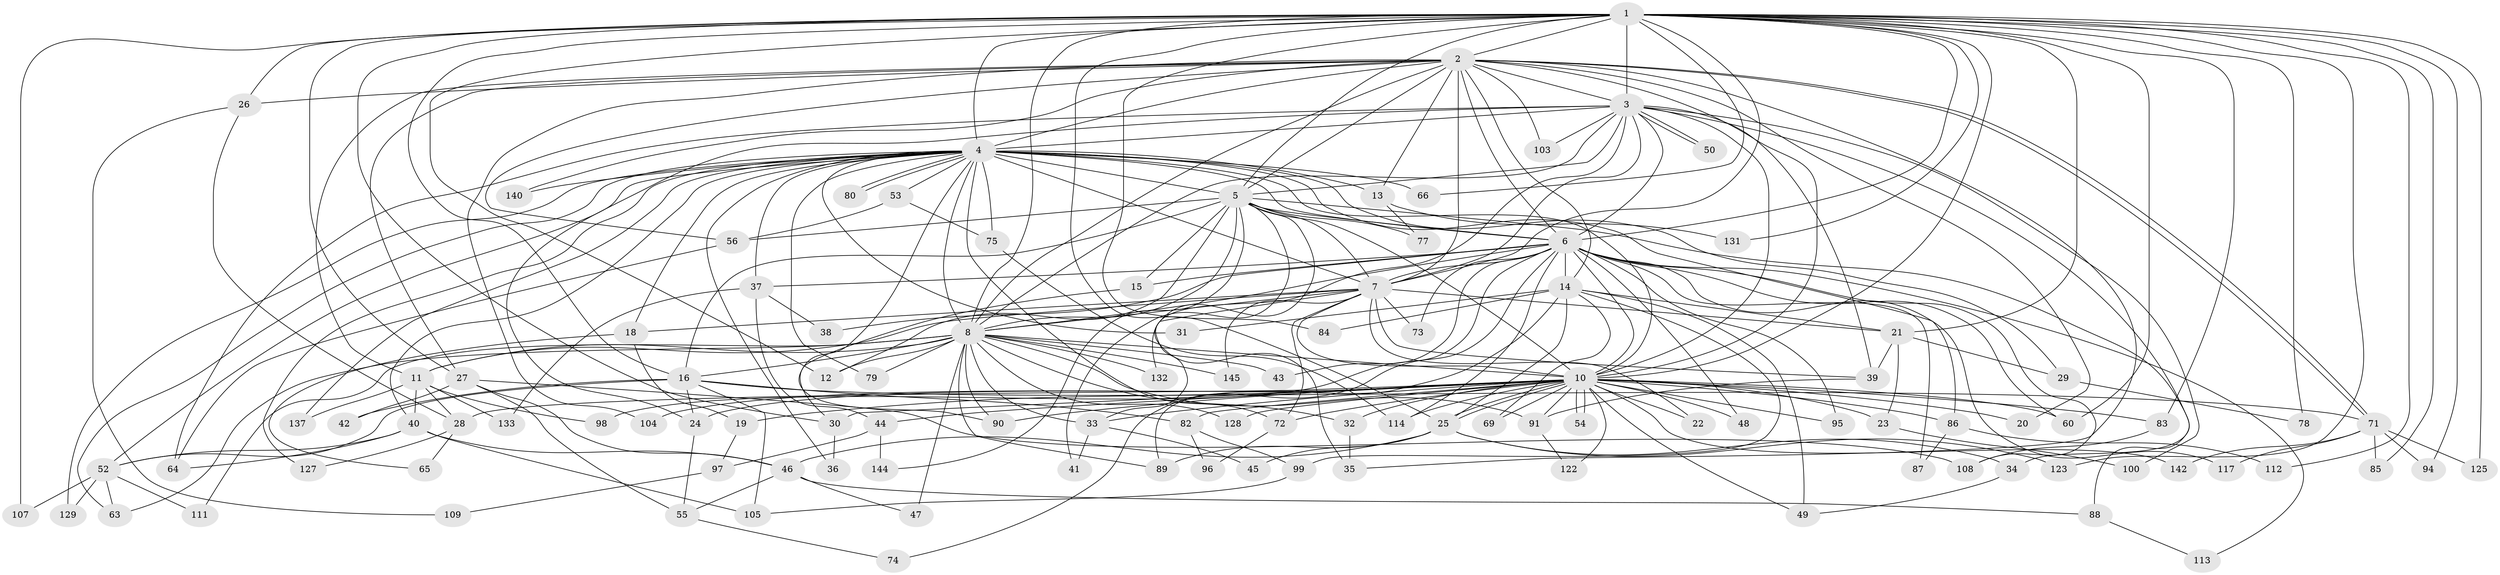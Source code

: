 // Generated by graph-tools (version 1.1) at 2025/51/02/27/25 19:51:47]
// undirected, 110 vertices, 265 edges
graph export_dot {
graph [start="1"]
  node [color=gray90,style=filled];
  1 [super="+58"];
  2 [super="+116"];
  3;
  4 [super="+9"];
  5 [super="+51"];
  6 [super="+130"];
  7 [super="+139"];
  8 [super="+119"];
  10 [super="+62"];
  11 [super="+17"];
  12 [super="+106"];
  13;
  14 [super="+136"];
  15;
  16 [super="+61"];
  18;
  19;
  20;
  21 [super="+115"];
  22;
  23;
  24 [super="+76"];
  25 [super="+101"];
  26;
  27;
  28 [super="+67"];
  29;
  30 [super="+92"];
  31;
  32;
  33 [super="+70"];
  34;
  35 [super="+102"];
  36;
  37;
  38;
  39 [super="+143"];
  40;
  41;
  42;
  43;
  44;
  45;
  46 [super="+134"];
  47 [super="+124"];
  48;
  49 [super="+59"];
  50;
  52 [super="+57"];
  53;
  54;
  55;
  56 [super="+68"];
  60;
  63 [super="+126"];
  64 [super="+135"];
  65;
  66;
  69;
  71 [super="+81"];
  72 [super="+118"];
  73;
  74;
  75 [super="+121"];
  77;
  78;
  79;
  80;
  82;
  83;
  84;
  85;
  86 [super="+93"];
  87;
  88;
  89 [super="+120"];
  90 [super="+141"];
  91 [super="+138"];
  94;
  95;
  96;
  97;
  98;
  99;
  100;
  103;
  104;
  105 [super="+110"];
  107;
  108;
  109;
  111;
  112;
  113;
  114;
  117;
  122;
  123;
  125;
  127;
  128;
  129;
  131;
  132;
  133;
  137;
  140;
  142;
  144;
  145;
  1 -- 2;
  1 -- 3;
  1 -- 4 [weight=3];
  1 -- 5;
  1 -- 6;
  1 -- 7;
  1 -- 8;
  1 -- 10;
  1 -- 12;
  1 -- 16;
  1 -- 21;
  1 -- 26;
  1 -- 27;
  1 -- 30;
  1 -- 60;
  1 -- 66;
  1 -- 78;
  1 -- 83;
  1 -- 84;
  1 -- 85;
  1 -- 94;
  1 -- 107;
  1 -- 112;
  1 -- 125;
  1 -- 131;
  1 -- 123;
  1 -- 25;
  2 -- 3;
  2 -- 4 [weight=2];
  2 -- 5;
  2 -- 6;
  2 -- 7 [weight=3];
  2 -- 8;
  2 -- 10;
  2 -- 11;
  2 -- 13;
  2 -- 14;
  2 -- 20;
  2 -- 26;
  2 -- 27;
  2 -- 71;
  2 -- 71;
  2 -- 103;
  2 -- 104;
  2 -- 140;
  2 -- 56;
  2 -- 35;
  3 -- 4 [weight=2];
  3 -- 5;
  3 -- 6;
  3 -- 7;
  3 -- 8;
  3 -- 10;
  3 -- 24;
  3 -- 34;
  3 -- 39;
  3 -- 50;
  3 -- 50;
  3 -- 64;
  3 -- 100;
  3 -- 103;
  3 -- 33;
  4 -- 5 [weight=2];
  4 -- 6 [weight=2];
  4 -- 7 [weight=2];
  4 -- 8 [weight=3];
  4 -- 10 [weight=2];
  4 -- 13;
  4 -- 36;
  4 -- 66;
  4 -- 72;
  4 -- 79;
  4 -- 80;
  4 -- 80;
  4 -- 90;
  4 -- 127;
  4 -- 129;
  4 -- 137;
  4 -- 75;
  4 -- 140;
  4 -- 18;
  4 -- 86;
  4 -- 29;
  4 -- 31;
  4 -- 37;
  4 -- 40;
  4 -- 52;
  4 -- 53;
  4 -- 63;
  5 -- 6;
  5 -- 7;
  5 -- 8;
  5 -- 10;
  5 -- 15;
  5 -- 35;
  5 -- 41;
  5 -- 56;
  5 -- 77;
  5 -- 88;
  5 -- 144;
  5 -- 16;
  5 -- 12;
  6 -- 7;
  6 -- 8;
  6 -- 10;
  6 -- 14;
  6 -- 15;
  6 -- 37;
  6 -- 38;
  6 -- 43;
  6 -- 48;
  6 -- 60;
  6 -- 73;
  6 -- 74;
  6 -- 87;
  6 -- 95;
  6 -- 98;
  6 -- 113;
  6 -- 114;
  6 -- 117;
  6 -- 108;
  7 -- 8;
  7 -- 10;
  7 -- 18;
  7 -- 22;
  7 -- 39;
  7 -- 72;
  7 -- 73;
  7 -- 132;
  7 -- 145;
  7 -- 11;
  7 -- 21;
  8 -- 10;
  8 -- 11;
  8 -- 12;
  8 -- 16;
  8 -- 32;
  8 -- 33;
  8 -- 43;
  8 -- 47 [weight=2];
  8 -- 63;
  8 -- 79;
  8 -- 89;
  8 -- 90;
  8 -- 91;
  8 -- 111;
  8 -- 128;
  8 -- 132;
  8 -- 145;
  10 -- 19;
  10 -- 20;
  10 -- 22;
  10 -- 23;
  10 -- 24;
  10 -- 25;
  10 -- 25;
  10 -- 28;
  10 -- 32;
  10 -- 33;
  10 -- 44;
  10 -- 48;
  10 -- 49;
  10 -- 54;
  10 -- 54;
  10 -- 69;
  10 -- 82;
  10 -- 83;
  10 -- 86 [weight=2];
  10 -- 91;
  10 -- 95;
  10 -- 104;
  10 -- 114;
  10 -- 122;
  10 -- 128;
  10 -- 142;
  10 -- 60;
  10 -- 30;
  10 -- 72;
  10 -- 90;
  11 -- 98;
  11 -- 133;
  11 -- 40;
  11 -- 137;
  11 -- 28;
  13 -- 77;
  13 -- 131;
  14 -- 21;
  14 -- 31;
  14 -- 69;
  14 -- 84;
  14 -- 99;
  14 -- 49;
  14 -- 25;
  14 -- 89;
  15 -- 30;
  16 -- 42;
  16 -- 82;
  16 -- 105;
  16 -- 71;
  16 -- 52;
  16 -- 24;
  18 -- 19;
  18 -- 65;
  19 -- 97;
  21 -- 23;
  21 -- 29;
  21 -- 39;
  23 -- 100;
  24 -- 55;
  25 -- 34;
  25 -- 45;
  25 -- 46;
  25 -- 89;
  25 -- 123;
  26 -- 109;
  26 -- 28;
  27 -- 42;
  27 -- 55;
  27 -- 108;
  27 -- 46;
  28 -- 65;
  28 -- 127;
  29 -- 78;
  30 -- 36;
  32 -- 35;
  33 -- 41;
  33 -- 45;
  34 -- 49;
  37 -- 38;
  37 -- 44;
  37 -- 133;
  39 -- 91;
  40 -- 46;
  40 -- 52;
  40 -- 64;
  40 -- 105;
  44 -- 97;
  44 -- 144;
  46 -- 47;
  46 -- 55;
  46 -- 88;
  52 -- 111;
  52 -- 129;
  52 -- 107;
  52 -- 63;
  53 -- 56;
  53 -- 75;
  55 -- 74;
  56 -- 64;
  71 -- 85;
  71 -- 94;
  71 -- 125;
  71 -- 117;
  71 -- 142;
  72 -- 96;
  75 -- 114;
  82 -- 96;
  82 -- 99;
  83 -- 108;
  86 -- 87;
  86 -- 112;
  88 -- 113;
  91 -- 122;
  97 -- 109;
  99 -- 105;
}
